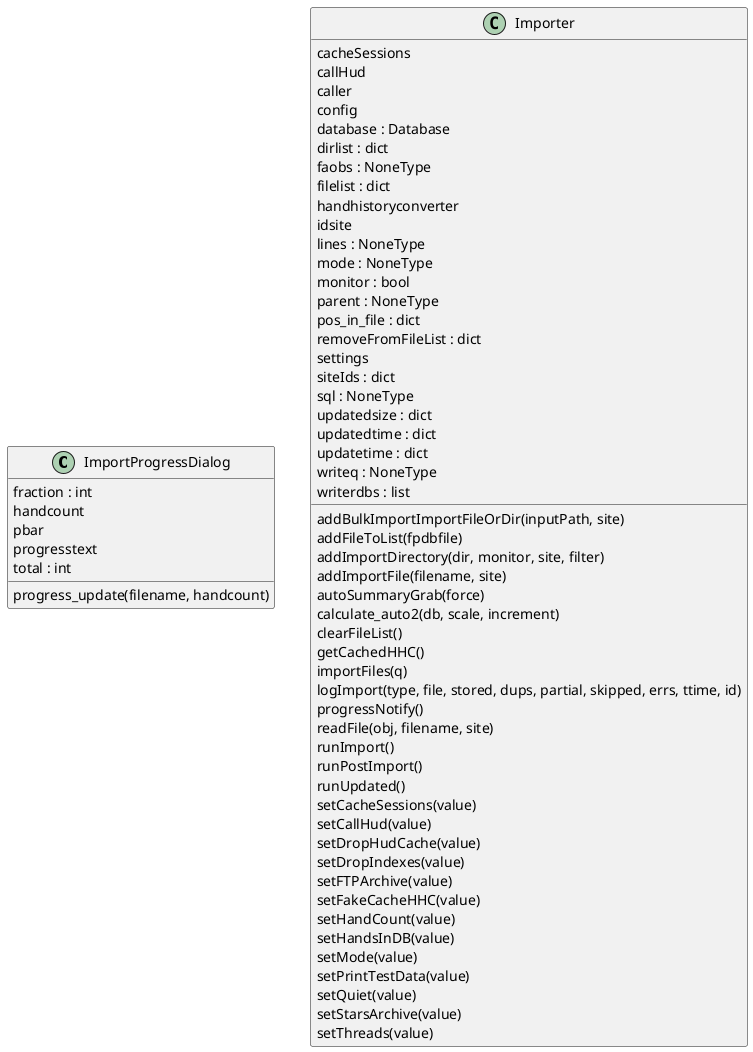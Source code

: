 @startuml classes
set namespaceSeparator none
class "ImportProgressDialog" as Importer.ImportProgressDialog {
  fraction : int
  handcount
  pbar
  progresstext
  total : int
  progress_update(filename, handcount)
}
class "Importer" as Importer.Importer {
  cacheSessions
  callHud
  caller
  config
  database : Database
  dirlist : dict
  faobs : NoneType
  filelist : dict
  handhistoryconverter
  idsite
  lines : NoneType
  mode : NoneType
  monitor : bool
  parent : NoneType
  pos_in_file : dict
  removeFromFileList : dict
  settings
  siteIds : dict
  sql : NoneType
  updatedsize : dict
  updatedtime : dict
  updatetime : dict
  writeq : NoneType
  writerdbs : list
  addBulkImportImportFileOrDir(inputPath, site)
  addFileToList(fpdbfile)
  addImportDirectory(dir, monitor, site, filter)
  addImportFile(filename, site)
  autoSummaryGrab(force)
  calculate_auto2(db, scale, increment)
  clearFileList()
  getCachedHHC()
  importFiles(q)
  logImport(type, file, stored, dups, partial, skipped, errs, ttime, id)
  progressNotify()
  readFile(obj, filename, site)
  runImport()
  runPostImport()
  runUpdated()
  setCacheSessions(value)
  setCallHud(value)
  setDropHudCache(value)
  setDropIndexes(value)
  setFTPArchive(value)
  setFakeCacheHHC(value)
  setHandCount(value)
  setHandsInDB(value)
  setMode(value)
  setPrintTestData(value)
  setQuiet(value)
  setStarsArchive(value)
  setThreads(value)
}
@enduml
